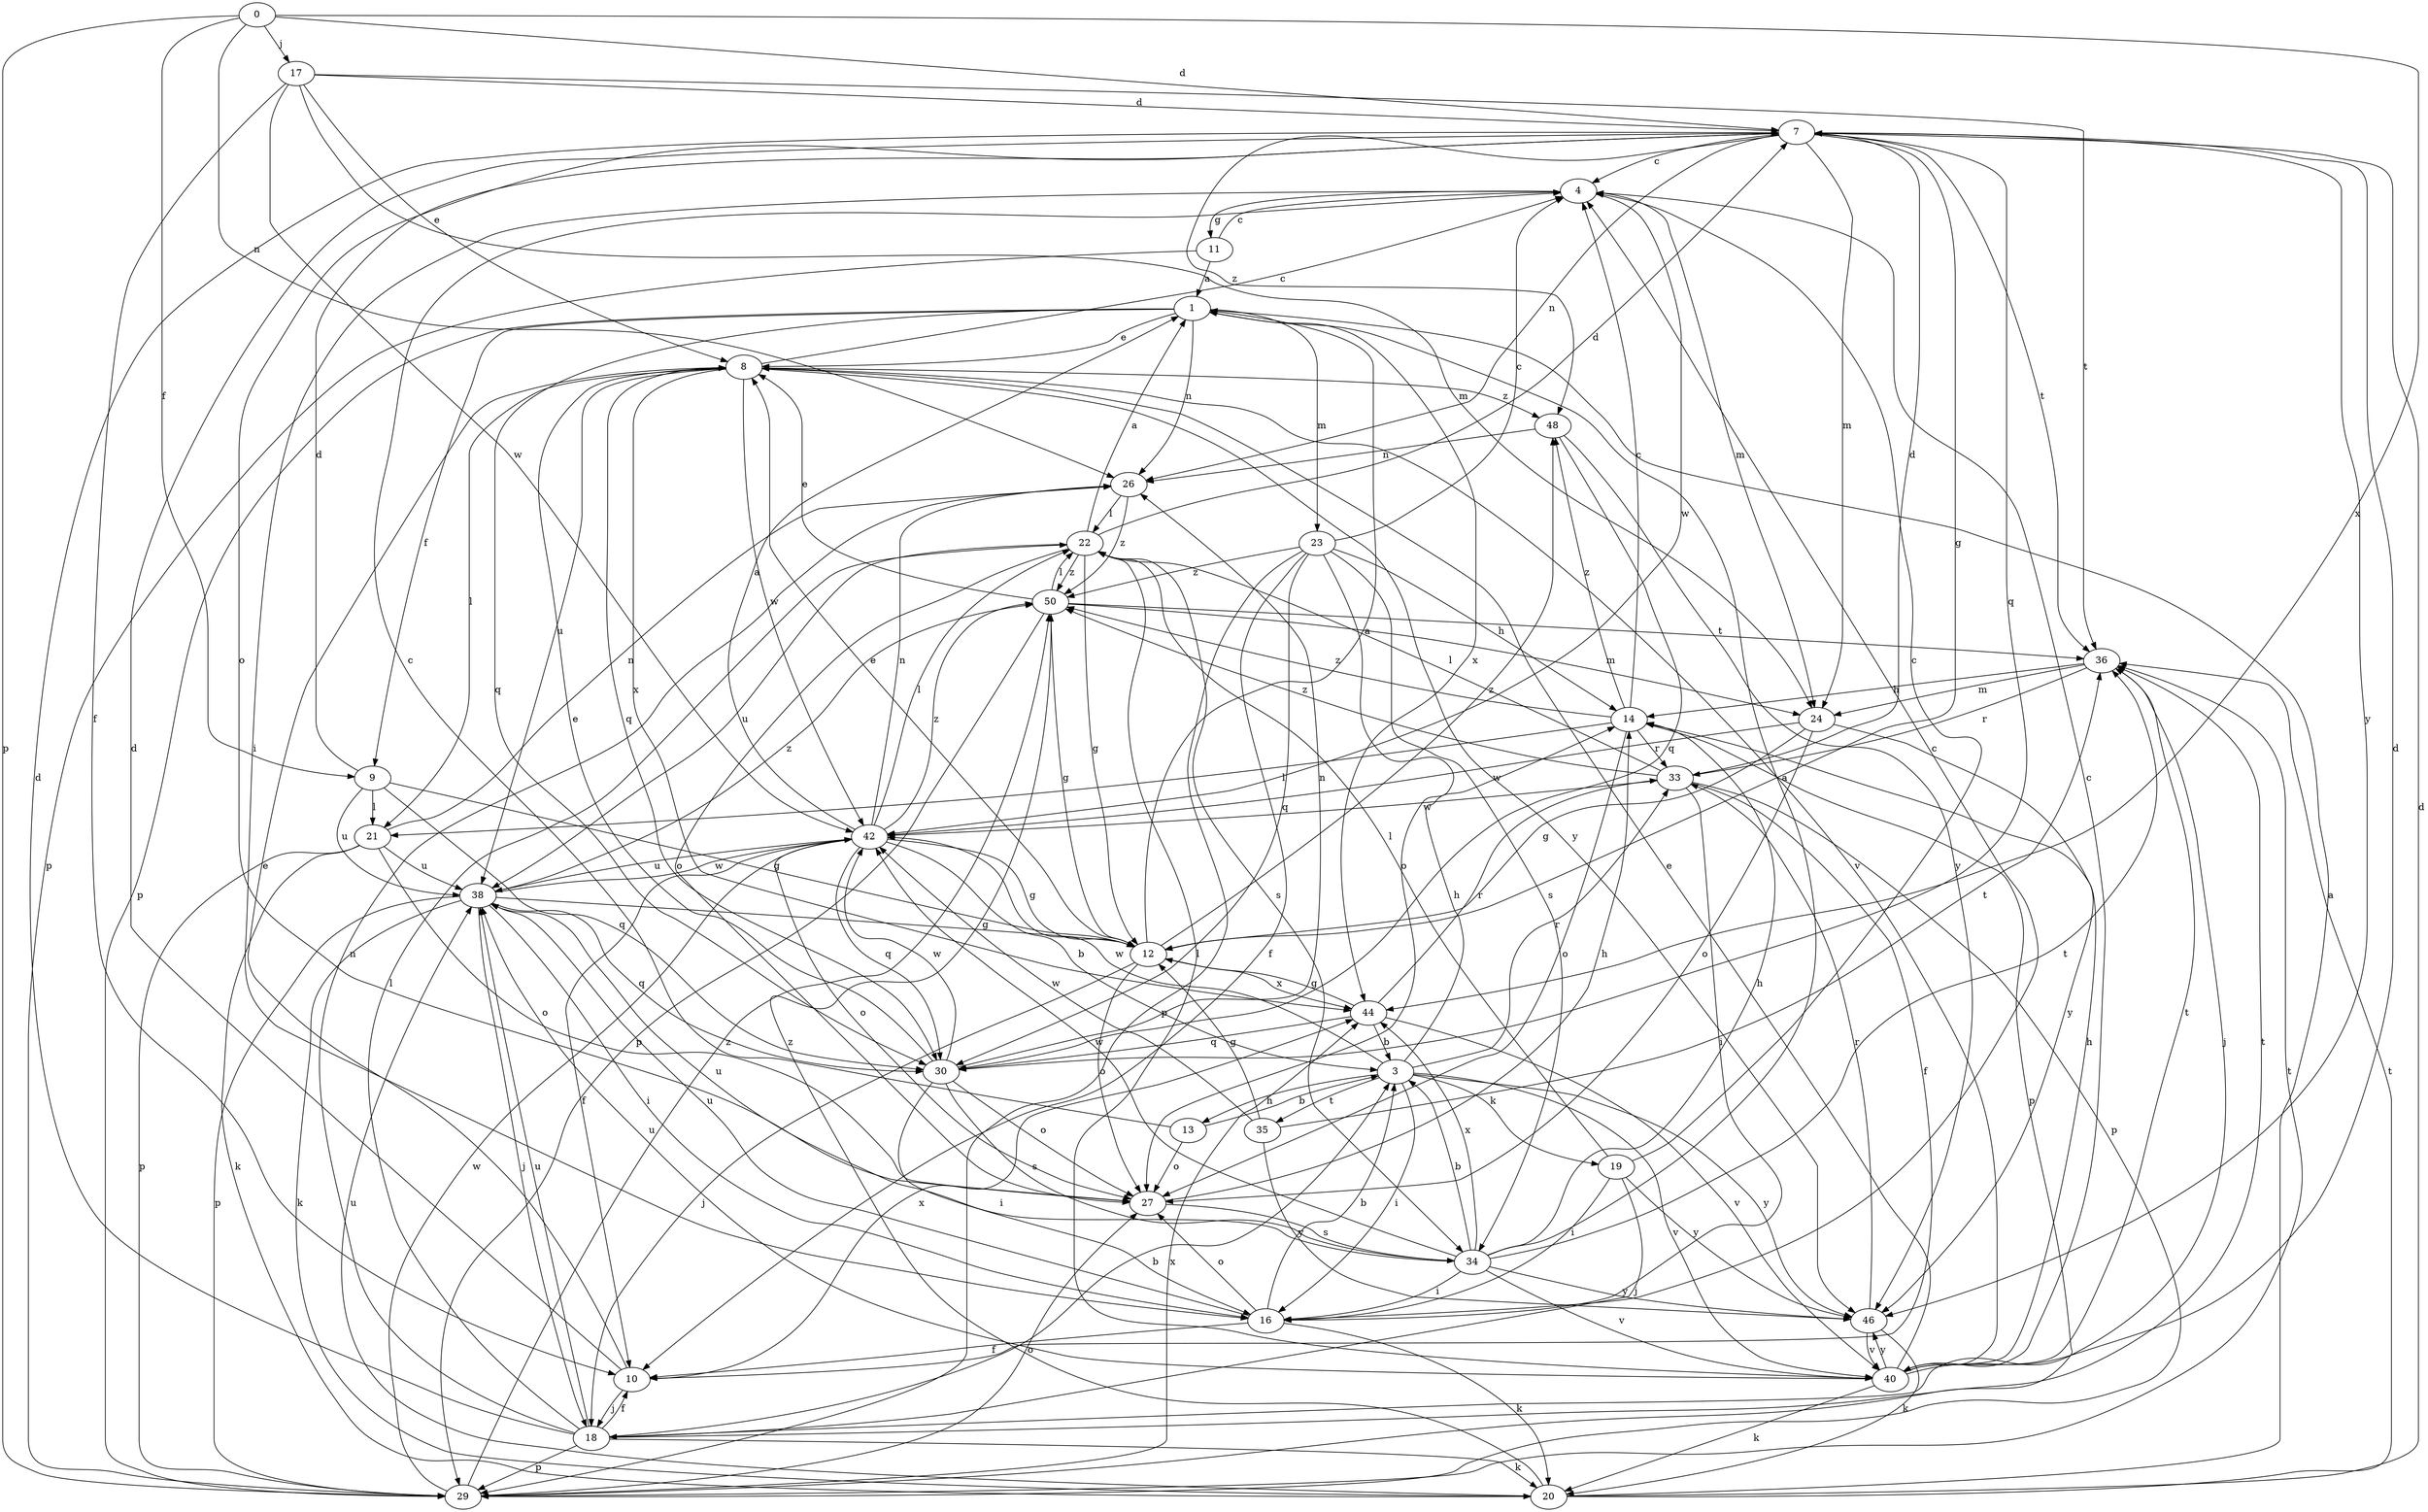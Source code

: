 strict digraph  {
0;
1;
3;
4;
7;
8;
9;
10;
11;
12;
13;
14;
16;
17;
18;
19;
20;
21;
22;
23;
24;
26;
27;
29;
30;
33;
34;
35;
36;
38;
40;
42;
44;
46;
48;
50;
0 -> 7  [label=d];
0 -> 9  [label=f];
0 -> 17  [label=j];
0 -> 26  [label=n];
0 -> 29  [label=p];
0 -> 44  [label=x];
1 -> 8  [label=e];
1 -> 9  [label=f];
1 -> 23  [label=m];
1 -> 26  [label=n];
1 -> 29  [label=p];
1 -> 30  [label=q];
1 -> 44  [label=x];
3 -> 13  [label=h];
3 -> 14  [label=h];
3 -> 16  [label=i];
3 -> 19  [label=k];
3 -> 33  [label=r];
3 -> 35  [label=t];
3 -> 40  [label=v];
3 -> 42  [label=w];
3 -> 46  [label=y];
4 -> 11  [label=g];
4 -> 16  [label=i];
4 -> 24  [label=m];
4 -> 42  [label=w];
7 -> 4  [label=c];
7 -> 12  [label=g];
7 -> 24  [label=m];
7 -> 26  [label=n];
7 -> 27  [label=o];
7 -> 30  [label=q];
7 -> 36  [label=t];
7 -> 46  [label=y];
7 -> 48  [label=z];
8 -> 4  [label=c];
8 -> 21  [label=l];
8 -> 30  [label=q];
8 -> 38  [label=u];
8 -> 40  [label=v];
8 -> 42  [label=w];
8 -> 44  [label=x];
8 -> 46  [label=y];
8 -> 48  [label=z];
9 -> 7  [label=d];
9 -> 12  [label=g];
9 -> 21  [label=l];
9 -> 30  [label=q];
9 -> 38  [label=u];
10 -> 7  [label=d];
10 -> 8  [label=e];
10 -> 18  [label=j];
10 -> 44  [label=x];
11 -> 1  [label=a];
11 -> 4  [label=c];
11 -> 29  [label=p];
12 -> 1  [label=a];
12 -> 8  [label=e];
12 -> 18  [label=j];
12 -> 27  [label=o];
12 -> 44  [label=x];
12 -> 48  [label=z];
13 -> 3  [label=b];
13 -> 4  [label=c];
13 -> 27  [label=o];
14 -> 4  [label=c];
14 -> 21  [label=l];
14 -> 27  [label=o];
14 -> 29  [label=p];
14 -> 33  [label=r];
14 -> 48  [label=z];
14 -> 50  [label=z];
16 -> 3  [label=b];
16 -> 4  [label=c];
16 -> 10  [label=f];
16 -> 20  [label=k];
16 -> 27  [label=o];
16 -> 38  [label=u];
17 -> 7  [label=d];
17 -> 8  [label=e];
17 -> 10  [label=f];
17 -> 24  [label=m];
17 -> 36  [label=t];
17 -> 42  [label=w];
18 -> 3  [label=b];
18 -> 7  [label=d];
18 -> 10  [label=f];
18 -> 20  [label=k];
18 -> 22  [label=l];
18 -> 26  [label=n];
18 -> 29  [label=p];
18 -> 36  [label=t];
18 -> 38  [label=u];
19 -> 4  [label=c];
19 -> 16  [label=i];
19 -> 18  [label=j];
19 -> 22  [label=l];
19 -> 46  [label=y];
20 -> 1  [label=a];
20 -> 7  [label=d];
20 -> 36  [label=t];
20 -> 38  [label=u];
20 -> 50  [label=z];
21 -> 20  [label=k];
21 -> 26  [label=n];
21 -> 27  [label=o];
21 -> 29  [label=p];
21 -> 38  [label=u];
22 -> 1  [label=a];
22 -> 7  [label=d];
22 -> 12  [label=g];
22 -> 27  [label=o];
22 -> 34  [label=s];
22 -> 38  [label=u];
22 -> 50  [label=z];
23 -> 4  [label=c];
23 -> 10  [label=f];
23 -> 14  [label=h];
23 -> 27  [label=o];
23 -> 29  [label=p];
23 -> 30  [label=q];
23 -> 34  [label=s];
23 -> 50  [label=z];
24 -> 12  [label=g];
24 -> 27  [label=o];
24 -> 42  [label=w];
24 -> 46  [label=y];
26 -> 22  [label=l];
26 -> 50  [label=z];
27 -> 14  [label=h];
27 -> 34  [label=s];
29 -> 27  [label=o];
29 -> 36  [label=t];
29 -> 42  [label=w];
29 -> 44  [label=x];
29 -> 50  [label=z];
30 -> 8  [label=e];
30 -> 16  [label=i];
30 -> 26  [label=n];
30 -> 27  [label=o];
30 -> 34  [label=s];
30 -> 42  [label=w];
33 -> 7  [label=d];
33 -> 10  [label=f];
33 -> 16  [label=i];
33 -> 22  [label=l];
33 -> 29  [label=p];
33 -> 42  [label=w];
33 -> 50  [label=z];
34 -> 1  [label=a];
34 -> 3  [label=b];
34 -> 14  [label=h];
34 -> 16  [label=i];
34 -> 36  [label=t];
34 -> 38  [label=u];
34 -> 40  [label=v];
34 -> 42  [label=w];
34 -> 44  [label=x];
34 -> 46  [label=y];
35 -> 12  [label=g];
35 -> 36  [label=t];
35 -> 42  [label=w];
35 -> 46  [label=y];
36 -> 14  [label=h];
36 -> 18  [label=j];
36 -> 24  [label=m];
36 -> 33  [label=r];
38 -> 12  [label=g];
38 -> 16  [label=i];
38 -> 18  [label=j];
38 -> 20  [label=k];
38 -> 29  [label=p];
38 -> 30  [label=q];
38 -> 42  [label=w];
38 -> 50  [label=z];
40 -> 4  [label=c];
40 -> 7  [label=d];
40 -> 8  [label=e];
40 -> 14  [label=h];
40 -> 20  [label=k];
40 -> 22  [label=l];
40 -> 36  [label=t];
40 -> 38  [label=u];
40 -> 46  [label=y];
42 -> 1  [label=a];
42 -> 3  [label=b];
42 -> 10  [label=f];
42 -> 12  [label=g];
42 -> 22  [label=l];
42 -> 26  [label=n];
42 -> 27  [label=o];
42 -> 30  [label=q];
42 -> 38  [label=u];
42 -> 50  [label=z];
44 -> 3  [label=b];
44 -> 12  [label=g];
44 -> 30  [label=q];
44 -> 33  [label=r];
44 -> 40  [label=v];
46 -> 20  [label=k];
46 -> 33  [label=r];
46 -> 40  [label=v];
48 -> 26  [label=n];
48 -> 30  [label=q];
48 -> 46  [label=y];
50 -> 8  [label=e];
50 -> 12  [label=g];
50 -> 22  [label=l];
50 -> 24  [label=m];
50 -> 29  [label=p];
50 -> 36  [label=t];
}
